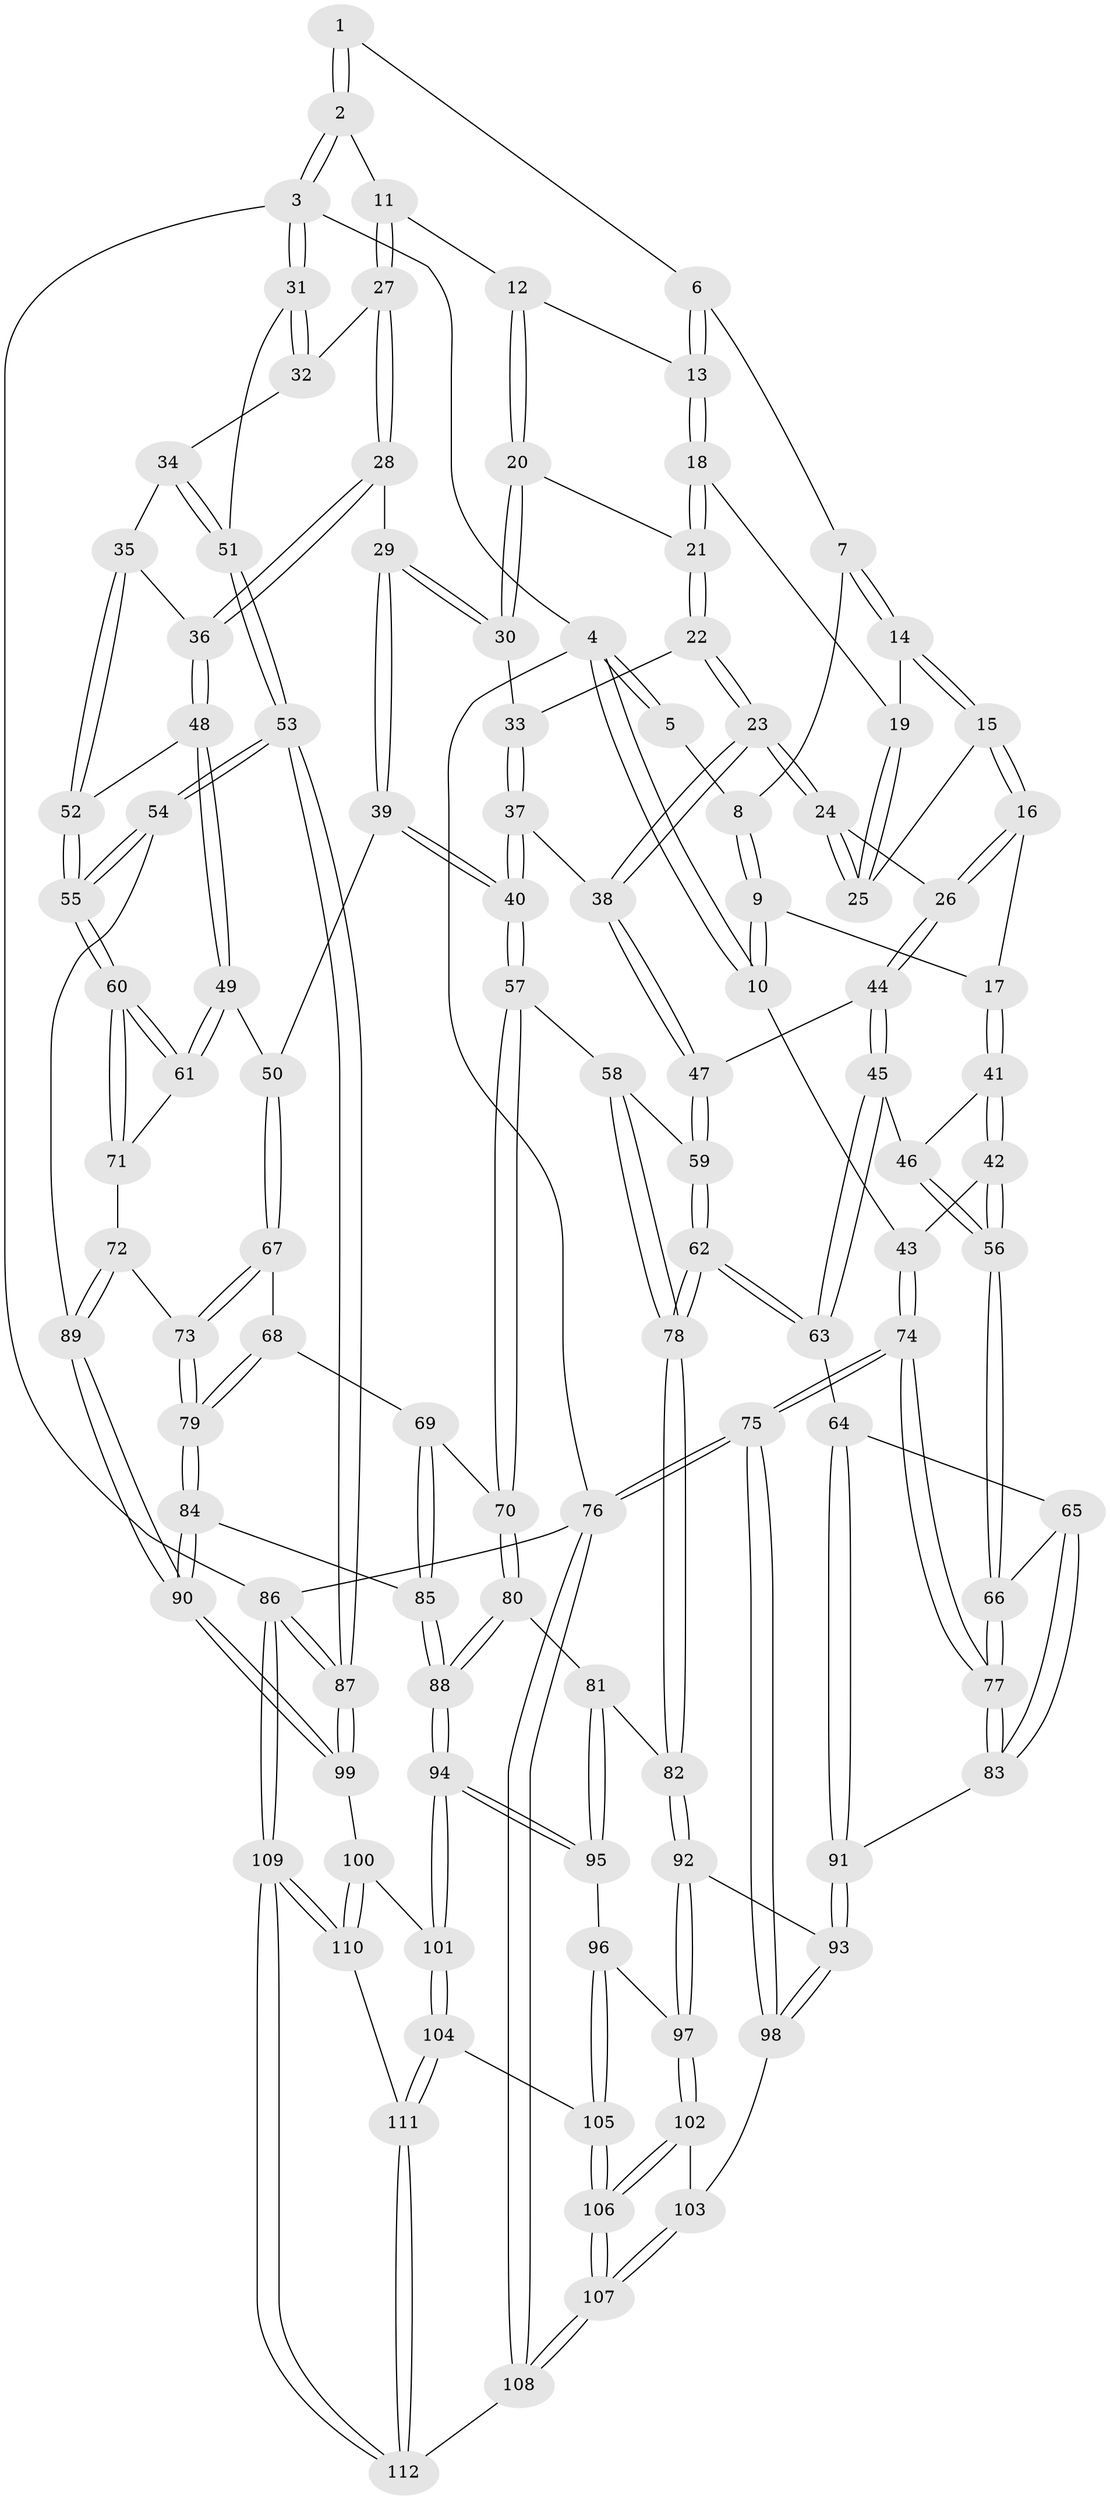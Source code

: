 // Generated by graph-tools (version 1.1) at 2025/02/03/09/25 05:02:23]
// undirected, 112 vertices, 277 edges
graph export_dot {
graph [start="1"]
  node [color=gray90,style=filled];
  1 [pos="+0.46743858378345654+0"];
  2 [pos="+1+0"];
  3 [pos="+1+0"];
  4 [pos="+0+0"];
  5 [pos="+0+0"];
  6 [pos="+0.4636616781389309+0.011210580225228996"];
  7 [pos="+0.2890251762099405+0.13519487736250477"];
  8 [pos="+0.10792490916817055+0"];
  9 [pos="+0.11776418291719631+0.20657839390712227"];
  10 [pos="+0+0.2897397040306073"];
  11 [pos="+0.8270070190888643+0.11319121552146474"];
  12 [pos="+0.5219620420417279+0.11503714791178467"];
  13 [pos="+0.5205391067442463+0.11447073162050586"];
  14 [pos="+0.28599891176492515+0.1625382730181716"];
  15 [pos="+0.28148367576836214+0.18379145378137665"];
  16 [pos="+0.23347293031984429+0.282558810786301"];
  17 [pos="+0.22130684199994452+0.283501881999117"];
  18 [pos="+0.499717525043039+0.1544369317175673"];
  19 [pos="+0.46335041246536857+0.19190074596409123"];
  20 [pos="+0.6176274125774599+0.25980352904598847"];
  21 [pos="+0.5195713885905278+0.26183275427897035"];
  22 [pos="+0.5125786553126668+0.32020746712622056"];
  23 [pos="+0.4451698102966345+0.36620649087611823"];
  24 [pos="+0.4139969912734129+0.3291623641464874"];
  25 [pos="+0.43448310375335397+0.23136175021853006"];
  26 [pos="+0.23848324373632787+0.287115582941306"];
  27 [pos="+0.8220677447660193+0.16035404911114653"];
  28 [pos="+0.7596633809640695+0.2962703278110573"];
  29 [pos="+0.7176354451855536+0.3106197130359533"];
  30 [pos="+0.6541524307090355+0.30131580280977466"];
  31 [pos="+1+0.256746280595697"];
  32 [pos="+0.9264948810896934+0.2509894330659358"];
  33 [pos="+0.6308845256154578+0.3116272764274646"];
  34 [pos="+1+0.37306787982933387"];
  35 [pos="+0.9261656235868786+0.4083770668293759"];
  36 [pos="+0.773013528848705+0.3160716233515621"];
  37 [pos="+0.5263301922968178+0.46051917524351593"];
  38 [pos="+0.45201162164403+0.4222606400731267"];
  39 [pos="+0.6350756576123802+0.49457273760427084"];
  40 [pos="+0.565906504480605+0.49990754933204273"];
  41 [pos="+0.08450576979908973+0.40550915605877147"];
  42 [pos="+0+0.3415920089966592"];
  43 [pos="+0+0.3160109691746188"];
  44 [pos="+0.26065550189578374+0.3726305504332322"];
  45 [pos="+0.22600129190704438+0.5059708636362026"];
  46 [pos="+0.09918591780746099+0.4379062599591551"];
  47 [pos="+0.38089315547701413+0.48317606029131505"];
  48 [pos="+0.7900641147388276+0.491793009978191"];
  49 [pos="+0.7701349328298059+0.5193303502633512"];
  50 [pos="+0.6701516073651446+0.520252032986129"];
  51 [pos="+1+0.3872441203881061"];
  52 [pos="+0.90750557943843+0.48971244975356626"];
  53 [pos="+1+0.6834455713414251"];
  54 [pos="+1+0.6552736198966601"];
  55 [pos="+0.9730979144618043+0.6190862190319449"];
  56 [pos="+0.07356577498922082+0.5727426679899789"];
  57 [pos="+0.5387272325728548+0.582022657215613"];
  58 [pos="+0.5228188465174025+0.5811698788271773"];
  59 [pos="+0.36997444463174606+0.5039250240267152"];
  60 [pos="+0.9440536802549642+0.6115441530249278"];
  61 [pos="+0.7815794115839225+0.5494870354402608"];
  62 [pos="+0.31226469054842554+0.5923801583811789"];
  63 [pos="+0.2758321452788918+0.5872617474565911"];
  64 [pos="+0.24308275549055136+0.6041492581686283"];
  65 [pos="+0.16969761069754716+0.5975648059963632"];
  66 [pos="+0.07356403820003281+0.5727673611492496"];
  67 [pos="+0.6729036919890411+0.568945299574165"];
  68 [pos="+0.6538284390194902+0.6135885826997817"];
  69 [pos="+0.6415047934719639+0.6282073964762356"];
  70 [pos="+0.5407066699528573+0.5968717208587982"];
  71 [pos="+0.7733331056016965+0.6138707003750965"];
  72 [pos="+0.7671279155053217+0.6296902136727122"];
  73 [pos="+0.748887226223098+0.6457715101948861"];
  74 [pos="+0+0.7586240361767247"];
  75 [pos="+0+1"];
  76 [pos="+0+1"];
  77 [pos="+0+0.6984367373419826"];
  78 [pos="+0.31708891363969394+0.5984820600904416"];
  79 [pos="+0.740012599532069+0.6648070768610932"];
  80 [pos="+0.52359087610191+0.6755652199530657"];
  81 [pos="+0.37740370188810635+0.6891618854833119"];
  82 [pos="+0.36033012956956917+0.6827853014072931"];
  83 [pos="+0.07620302061284562+0.7122048667632278"];
  84 [pos="+0.713742701393767+0.761679665150084"];
  85 [pos="+0.6489280589922674+0.7562879111895808"];
  86 [pos="+1+1"];
  87 [pos="+1+1"];
  88 [pos="+0.5953113418634076+0.7690763383139093"];
  89 [pos="+0.92657919208999+0.7003604863526874"];
  90 [pos="+0.7920965945453892+0.8184437813300871"];
  91 [pos="+0.16500571287746693+0.7338829038485384"];
  92 [pos="+0.30500637107255596+0.7898225312974989"];
  93 [pos="+0.2006815973299078+0.8158586139569818"];
  94 [pos="+0.5407549000897429+0.8488202578292212"];
  95 [pos="+0.4700275408202852+0.8305022201754381"];
  96 [pos="+0.3866761744684503+0.8629215146414194"];
  97 [pos="+0.3572454973060897+0.8663706165441168"];
  98 [pos="+0.18388603968257294+0.8503649620859154"];
  99 [pos="+0.7980274799055262+0.8515542826647046"];
  100 [pos="+0.7794357020458418+0.8784566705024741"];
  101 [pos="+0.5486600970191846+0.9068798939094264"];
  102 [pos="+0.33507842829318496+0.9235300159764055"];
  103 [pos="+0.2097462994885931+0.8767078520397573"];
  104 [pos="+0.5474399101745683+0.9535446841281948"];
  105 [pos="+0.42774378655898787+0.9266967375058173"];
  106 [pos="+0.33687188213903696+0.9862230293118994"];
  107 [pos="+0.3165307126313944+1"];
  108 [pos="+0.3176081458258069+1"];
  109 [pos="+0.7656889805027656+1"];
  110 [pos="+0.749857604977747+0.9399834354748545"];
  111 [pos="+0.5504972585511874+0.9736311378199501"];
  112 [pos="+0.5049036683779894+1"];
  1 -- 2;
  1 -- 2;
  1 -- 6;
  2 -- 3;
  2 -- 3;
  2 -- 11;
  3 -- 4;
  3 -- 31;
  3 -- 31;
  3 -- 86;
  4 -- 5;
  4 -- 5;
  4 -- 10;
  4 -- 10;
  4 -- 76;
  5 -- 8;
  6 -- 7;
  6 -- 13;
  6 -- 13;
  7 -- 8;
  7 -- 14;
  7 -- 14;
  8 -- 9;
  8 -- 9;
  9 -- 10;
  9 -- 10;
  9 -- 17;
  10 -- 43;
  11 -- 12;
  11 -- 27;
  11 -- 27;
  12 -- 13;
  12 -- 20;
  12 -- 20;
  13 -- 18;
  13 -- 18;
  14 -- 15;
  14 -- 15;
  14 -- 19;
  15 -- 16;
  15 -- 16;
  15 -- 25;
  16 -- 17;
  16 -- 26;
  16 -- 26;
  17 -- 41;
  17 -- 41;
  18 -- 19;
  18 -- 21;
  18 -- 21;
  19 -- 25;
  19 -- 25;
  20 -- 21;
  20 -- 30;
  20 -- 30;
  21 -- 22;
  21 -- 22;
  22 -- 23;
  22 -- 23;
  22 -- 33;
  23 -- 24;
  23 -- 24;
  23 -- 38;
  23 -- 38;
  24 -- 25;
  24 -- 25;
  24 -- 26;
  26 -- 44;
  26 -- 44;
  27 -- 28;
  27 -- 28;
  27 -- 32;
  28 -- 29;
  28 -- 36;
  28 -- 36;
  29 -- 30;
  29 -- 30;
  29 -- 39;
  29 -- 39;
  30 -- 33;
  31 -- 32;
  31 -- 32;
  31 -- 51;
  32 -- 34;
  33 -- 37;
  33 -- 37;
  34 -- 35;
  34 -- 51;
  34 -- 51;
  35 -- 36;
  35 -- 52;
  35 -- 52;
  36 -- 48;
  36 -- 48;
  37 -- 38;
  37 -- 40;
  37 -- 40;
  38 -- 47;
  38 -- 47;
  39 -- 40;
  39 -- 40;
  39 -- 50;
  40 -- 57;
  40 -- 57;
  41 -- 42;
  41 -- 42;
  41 -- 46;
  42 -- 43;
  42 -- 56;
  42 -- 56;
  43 -- 74;
  43 -- 74;
  44 -- 45;
  44 -- 45;
  44 -- 47;
  45 -- 46;
  45 -- 63;
  45 -- 63;
  46 -- 56;
  46 -- 56;
  47 -- 59;
  47 -- 59;
  48 -- 49;
  48 -- 49;
  48 -- 52;
  49 -- 50;
  49 -- 61;
  49 -- 61;
  50 -- 67;
  50 -- 67;
  51 -- 53;
  51 -- 53;
  52 -- 55;
  52 -- 55;
  53 -- 54;
  53 -- 54;
  53 -- 87;
  53 -- 87;
  54 -- 55;
  54 -- 55;
  54 -- 89;
  55 -- 60;
  55 -- 60;
  56 -- 66;
  56 -- 66;
  57 -- 58;
  57 -- 70;
  57 -- 70;
  58 -- 59;
  58 -- 78;
  58 -- 78;
  59 -- 62;
  59 -- 62;
  60 -- 61;
  60 -- 61;
  60 -- 71;
  60 -- 71;
  61 -- 71;
  62 -- 63;
  62 -- 63;
  62 -- 78;
  62 -- 78;
  63 -- 64;
  64 -- 65;
  64 -- 91;
  64 -- 91;
  65 -- 66;
  65 -- 83;
  65 -- 83;
  66 -- 77;
  66 -- 77;
  67 -- 68;
  67 -- 73;
  67 -- 73;
  68 -- 69;
  68 -- 79;
  68 -- 79;
  69 -- 70;
  69 -- 85;
  69 -- 85;
  70 -- 80;
  70 -- 80;
  71 -- 72;
  72 -- 73;
  72 -- 89;
  72 -- 89;
  73 -- 79;
  73 -- 79;
  74 -- 75;
  74 -- 75;
  74 -- 77;
  74 -- 77;
  75 -- 76;
  75 -- 76;
  75 -- 98;
  75 -- 98;
  76 -- 108;
  76 -- 108;
  76 -- 86;
  77 -- 83;
  77 -- 83;
  78 -- 82;
  78 -- 82;
  79 -- 84;
  79 -- 84;
  80 -- 81;
  80 -- 88;
  80 -- 88;
  81 -- 82;
  81 -- 95;
  81 -- 95;
  82 -- 92;
  82 -- 92;
  83 -- 91;
  84 -- 85;
  84 -- 90;
  84 -- 90;
  85 -- 88;
  85 -- 88;
  86 -- 87;
  86 -- 87;
  86 -- 109;
  86 -- 109;
  87 -- 99;
  87 -- 99;
  88 -- 94;
  88 -- 94;
  89 -- 90;
  89 -- 90;
  90 -- 99;
  90 -- 99;
  91 -- 93;
  91 -- 93;
  92 -- 93;
  92 -- 97;
  92 -- 97;
  93 -- 98;
  93 -- 98;
  94 -- 95;
  94 -- 95;
  94 -- 101;
  94 -- 101;
  95 -- 96;
  96 -- 97;
  96 -- 105;
  96 -- 105;
  97 -- 102;
  97 -- 102;
  98 -- 103;
  99 -- 100;
  100 -- 101;
  100 -- 110;
  100 -- 110;
  101 -- 104;
  101 -- 104;
  102 -- 103;
  102 -- 106;
  102 -- 106;
  103 -- 107;
  103 -- 107;
  104 -- 105;
  104 -- 111;
  104 -- 111;
  105 -- 106;
  105 -- 106;
  106 -- 107;
  106 -- 107;
  107 -- 108;
  107 -- 108;
  108 -- 112;
  109 -- 110;
  109 -- 110;
  109 -- 112;
  109 -- 112;
  110 -- 111;
  111 -- 112;
  111 -- 112;
}
